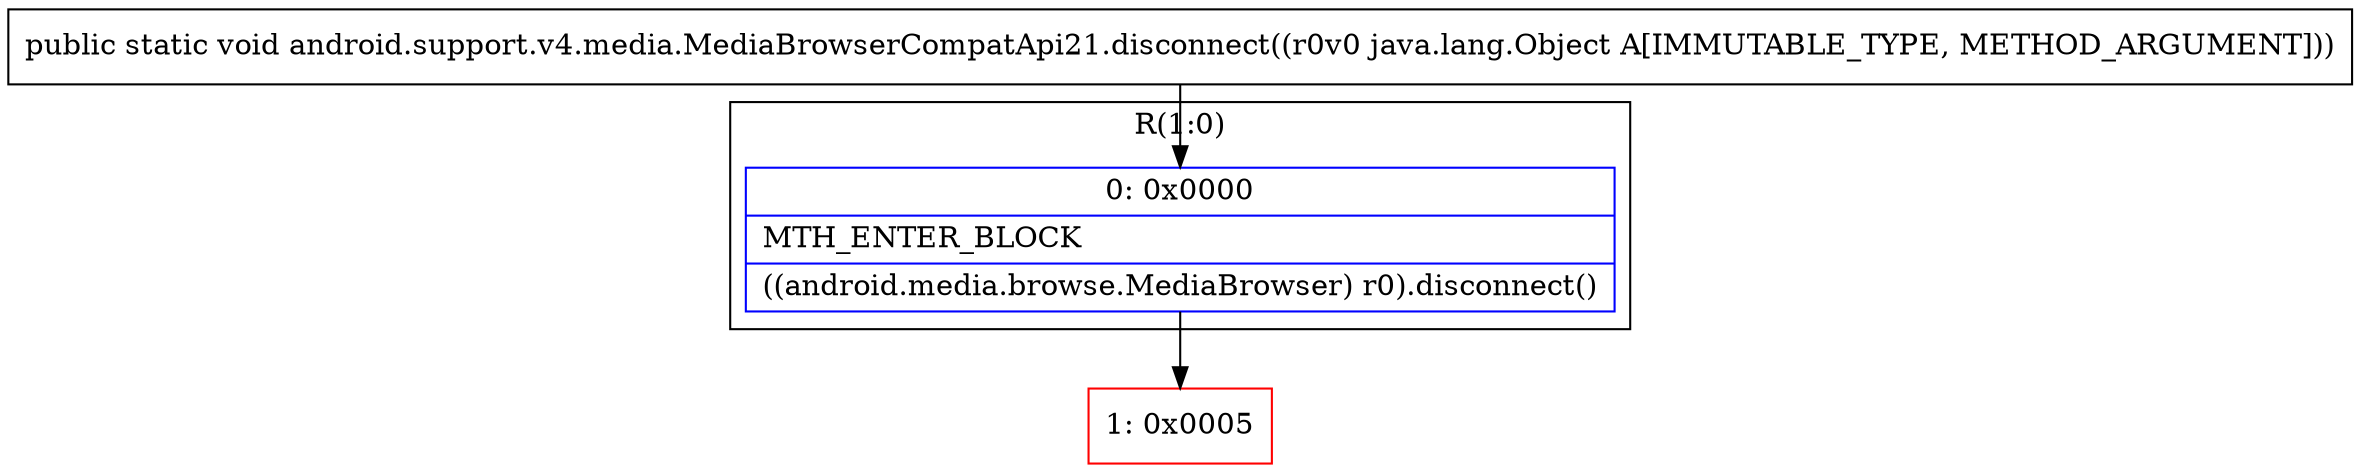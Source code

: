 digraph "CFG forandroid.support.v4.media.MediaBrowserCompatApi21.disconnect(Ljava\/lang\/Object;)V" {
subgraph cluster_Region_177487332 {
label = "R(1:0)";
node [shape=record,color=blue];
Node_0 [shape=record,label="{0\:\ 0x0000|MTH_ENTER_BLOCK\l|((android.media.browse.MediaBrowser) r0).disconnect()\l}"];
}
Node_1 [shape=record,color=red,label="{1\:\ 0x0005}"];
MethodNode[shape=record,label="{public static void android.support.v4.media.MediaBrowserCompatApi21.disconnect((r0v0 java.lang.Object A[IMMUTABLE_TYPE, METHOD_ARGUMENT])) }"];
MethodNode -> Node_0;
Node_0 -> Node_1;
}

